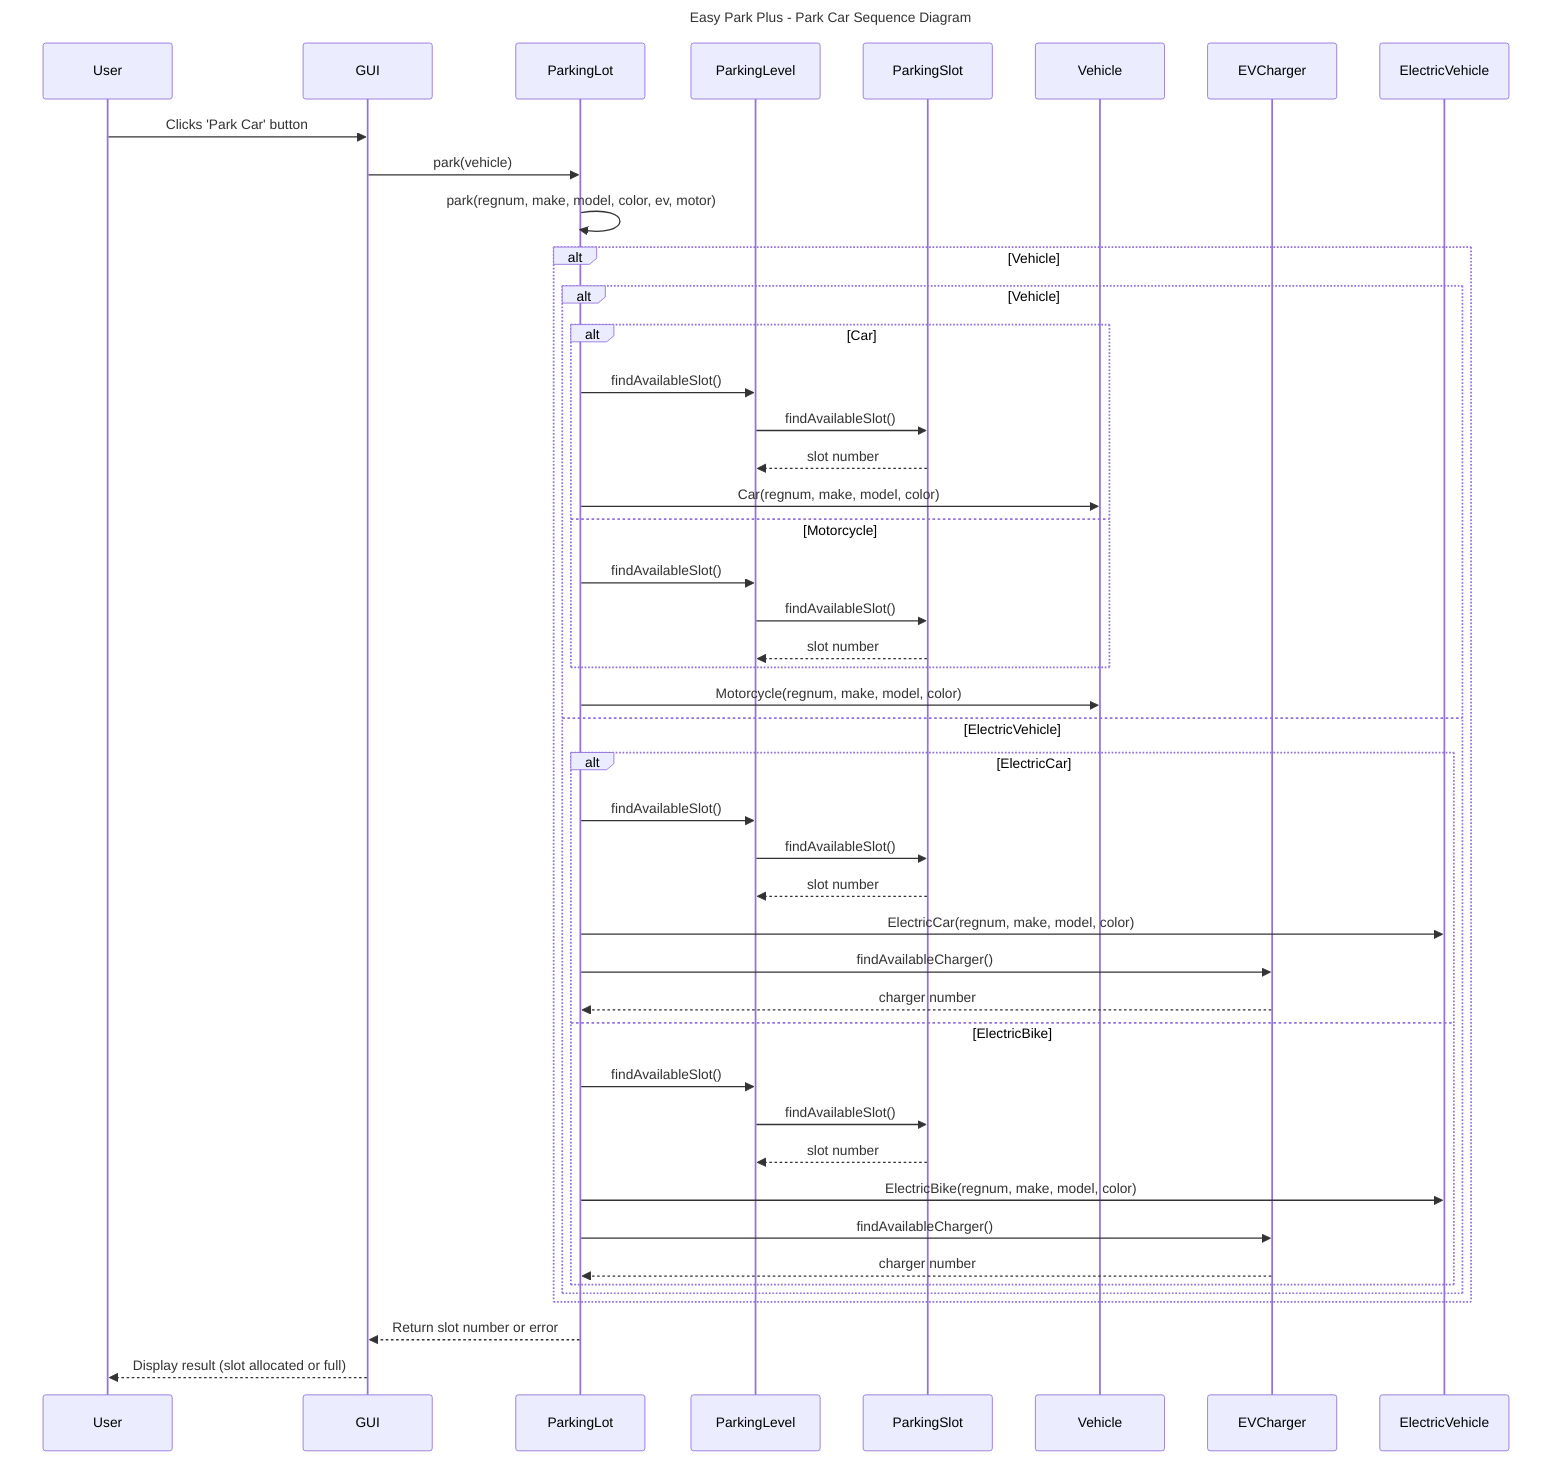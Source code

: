 ---
title: Easy Park Plus - Park Car Sequence Diagram
---

sequenceDiagram

    participant User
    participant GUI
    participant ParkingLot
    participant ParkingLevel
    participant ParkingSlot
    participant Vehicle
    participant EVCharger

    User->>GUI: Clicks 'Park Car' button
    GUI->>ParkingLot: park(vehicle)
    ParkingLot->>ParkingLot: park(regnum, make, model, color, ev, motor)
    alt Vehicle
        alt Vehicle
            alt Car
                ParkingLot->>ParkingLevel: findAvailableSlot()
                ParkingLevel->>ParkingSlot: findAvailableSlot()
                ParkingSlot-->>ParkingLevel: slot number
                ParkingLot->>Vehicle: Car(regnum, make, model, color)
            else Motorcycle
                ParkingLot->>ParkingLevel: findAvailableSlot()
                ParkingLevel->>ParkingSlot: findAvailableSlot()
                ParkingSlot-->>ParkingLevel: slot number
            end
                ParkingLot->>Vehicle: Motorcycle(regnum, make, model, color)
        else ElectricVehicle
            alt ElectricCar
                ParkingLot->>ParkingLevel: findAvailableSlot()
                ParkingLevel->>ParkingSlot: findAvailableSlot()
                ParkingSlot-->>ParkingLevel: slot number
                ParkingLot->>ElectricVehicle: ElectricCar(regnum, make, model, color)
                ParkingLot->>EVCharger: findAvailableCharger()
                EVCharger-->>ParkingLot: charger number
            else ElectricBike
                ParkingLot->>ParkingLevel: findAvailableSlot()
                ParkingLevel->>ParkingSlot: findAvailableSlot()
                ParkingSlot-->>ParkingLevel: slot number
                ParkingLot->>ElectricVehicle: ElectricBike(regnum, make, model, color)
                ParkingLot->>EVCharger: findAvailableCharger()
                EVCharger-->>ParkingLot: charger number
            end
        end
    end
    ParkingLot-->>GUI: Return slot number or error
    GUI-->>User: Display result (slot allocated or full)